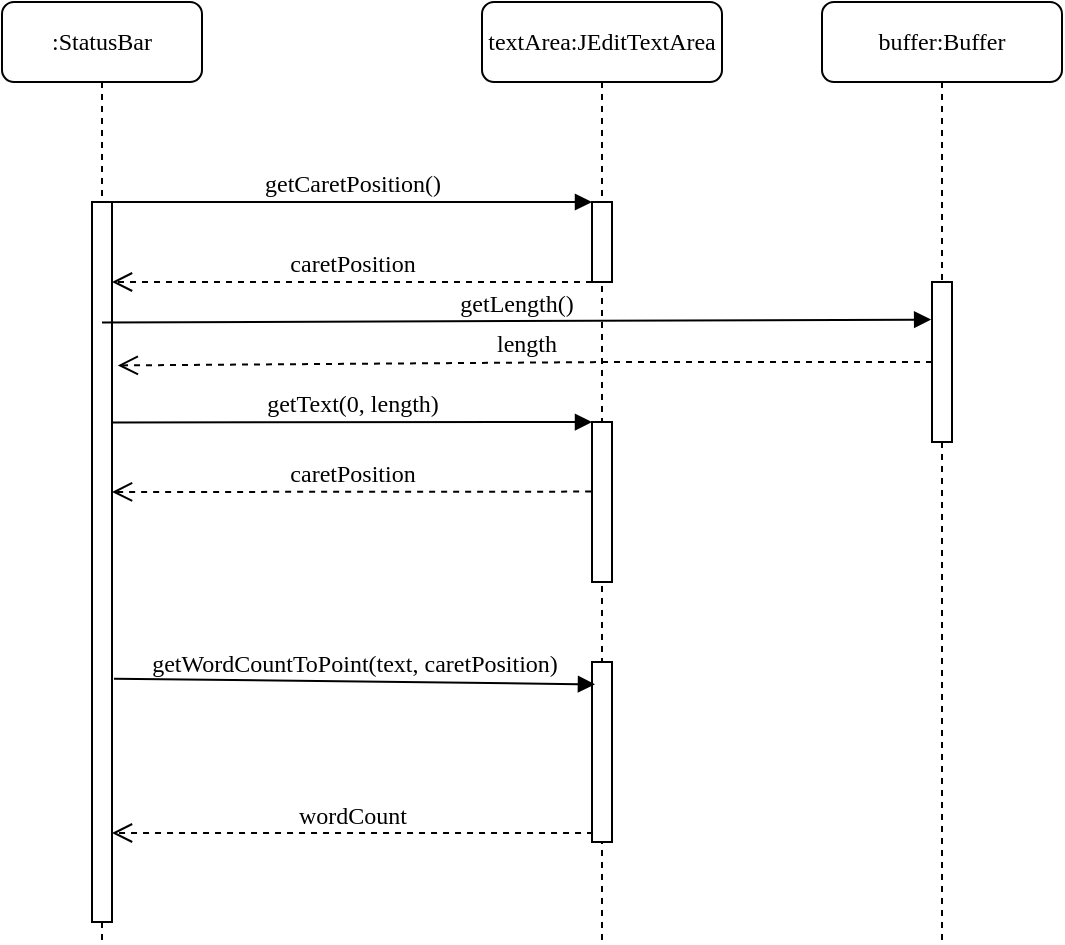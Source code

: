 <mxfile version="10.4.8" type="github"><diagram name="Page-1" id="13e1069c-82ec-6db2-03f1-153e76fe0fe0"><mxGraphModel dx="664" dy="345" grid="1" gridSize="10" guides="1" tooltips="1" connect="1" arrows="1" fold="1" page="1" pageScale="1" pageWidth="1100" pageHeight="850" background="#ffffff" math="0" shadow="0"><root><mxCell id="0"/><mxCell id="1" parent="0"/><mxCell id="7baba1c4bc27f4b0-2" value="textArea:JEditTextArea" style="shape=umlLifeline;perimeter=lifelinePerimeter;whiteSpace=wrap;html=1;container=1;collapsible=0;recursiveResize=0;outlineConnect=0;rounded=1;shadow=0;comic=0;labelBackgroundColor=none;strokeColor=#000000;strokeWidth=1;fillColor=#FFFFFF;fontFamily=Verdana;fontSize=12;fontColor=#000000;align=center;" parent="1" vertex="1"><mxGeometry x="340" y="80" width="120" height="470" as="geometry"/></mxCell><mxCell id="7baba1c4bc27f4b0-10" value="" style="html=1;points=[];perimeter=orthogonalPerimeter;rounded=0;shadow=0;comic=0;labelBackgroundColor=none;strokeColor=#000000;strokeWidth=1;fillColor=#FFFFFF;fontFamily=Verdana;fontSize=12;fontColor=#000000;align=center;" parent="7baba1c4bc27f4b0-2" vertex="1"><mxGeometry x="55" y="100" width="10" height="40" as="geometry"/></mxCell><mxCell id="JP8lejNkXQRIc78JgWqp-2" value="" style="html=1;points=[];perimeter=orthogonalPerimeter;rounded=0;shadow=0;comic=0;labelBackgroundColor=none;strokeColor=#000000;strokeWidth=1;fillColor=#FFFFFF;fontFamily=Verdana;fontSize=12;fontColor=#000000;align=center;" vertex="1" parent="7baba1c4bc27f4b0-2"><mxGeometry x="55" y="330" width="10" height="90" as="geometry"/></mxCell><mxCell id="JP8lejNkXQRIc78JgWqp-5" value="" style="html=1;points=[];perimeter=orthogonalPerimeter;rounded=0;shadow=0;comic=0;labelBackgroundColor=none;strokeColor=#000000;strokeWidth=1;fillColor=#FFFFFF;fontFamily=Verdana;fontSize=12;fontColor=#000000;align=center;" vertex="1" parent="7baba1c4bc27f4b0-2"><mxGeometry x="55" y="210" width="10" height="80" as="geometry"/></mxCell><mxCell id="JP8lejNkXQRIc78JgWqp-6" value="caretPosition" style="html=1;verticalAlign=bottom;endArrow=open;dashed=1;endSize=8;labelBackgroundColor=none;fontFamily=Verdana;fontSize=12;elbow=vertical;exitX=-0.043;exitY=0.435;exitDx=0;exitDy=0;exitPerimeter=0;" edge="1" parent="7baba1c4bc27f4b0-2" source="JP8lejNkXQRIc78JgWqp-5"><mxGeometry relative="1" as="geometry"><mxPoint x="-185" y="245" as="targetPoint"/><mxPoint x="20" y="310.5" as="sourcePoint"/></mxGeometry></mxCell><mxCell id="JP8lejNkXQRIc78JgWqp-7" value="getText(0, length)" style="html=1;verticalAlign=bottom;endArrow=block;entryX=0;entryY=0;labelBackgroundColor=none;fontFamily=Verdana;fontSize=12;edgeStyle=elbowEdgeStyle;elbow=vertical;" edge="1" parent="7baba1c4bc27f4b0-2" target="JP8lejNkXQRIc78JgWqp-5"><mxGeometry relative="1" as="geometry"><mxPoint x="-185" y="210.238" as="sourcePoint"/></mxGeometry></mxCell><mxCell id="7baba1c4bc27f4b0-8" value=":StatusBar" style="shape=umlLifeline;perimeter=lifelinePerimeter;whiteSpace=wrap;html=1;container=1;collapsible=0;recursiveResize=0;outlineConnect=0;rounded=1;shadow=0;comic=0;labelBackgroundColor=none;strokeColor=#000000;strokeWidth=1;fillColor=#FFFFFF;fontFamily=Verdana;fontSize=12;fontColor=#000000;align=center;" parent="1" vertex="1"><mxGeometry x="100" y="80" width="100" height="470" as="geometry"/></mxCell><mxCell id="7baba1c4bc27f4b0-9" value="" style="html=1;points=[];perimeter=orthogonalPerimeter;rounded=0;shadow=0;comic=0;labelBackgroundColor=none;strokeColor=#000000;strokeWidth=1;fillColor=#FFFFFF;fontFamily=Verdana;fontSize=12;fontColor=#000000;align=center;" parent="7baba1c4bc27f4b0-8" vertex="1"><mxGeometry x="45" y="100" width="10" height="360" as="geometry"/></mxCell><mxCell id="7baba1c4bc27f4b0-30" value="caretPosition" style="html=1;verticalAlign=bottom;endArrow=open;dashed=1;endSize=8;labelBackgroundColor=none;fontFamily=Verdana;fontSize=12;elbow=vertical;" parent="1" source="7baba1c4bc27f4b0-10" target="7baba1c4bc27f4b0-9" edge="1"><mxGeometry relative="1" as="geometry"><mxPoint x="170" y="280" as="targetPoint"/><Array as="points"><mxPoint x="340" y="220"/></Array><mxPoint x="360" y="280.5" as="sourcePoint"/></mxGeometry></mxCell><mxCell id="7baba1c4bc27f4b0-11" value="getCaretPosition()" style="html=1;verticalAlign=bottom;endArrow=block;entryX=0;entryY=0;labelBackgroundColor=none;fontFamily=Verdana;fontSize=12;edgeStyle=elbowEdgeStyle;elbow=vertical;" parent="1" source="7baba1c4bc27f4b0-9" target="7baba1c4bc27f4b0-10" edge="1"><mxGeometry relative="1" as="geometry"><mxPoint x="220" y="190" as="sourcePoint"/></mxGeometry></mxCell><mxCell id="JP8lejNkXQRIc78JgWqp-3" value="getWordCountToPoint(text, caretPosition)" style="html=1;verticalAlign=bottom;endArrow=block;entryX=0.148;entryY=0.124;labelBackgroundColor=none;fontFamily=Verdana;fontSize=12;elbow=vertical;entryDx=0;entryDy=0;entryPerimeter=0;exitX=1.1;exitY=0.662;exitDx=0;exitDy=0;exitPerimeter=0;" edge="1" parent="1" source="7baba1c4bc27f4b0-9" target="JP8lejNkXQRIc78JgWqp-2"><mxGeometry relative="1" as="geometry"><mxPoint x="155" y="320" as="sourcePoint"/><mxPoint x="285.048" y="320" as="targetPoint"/></mxGeometry></mxCell><mxCell id="JP8lejNkXQRIc78JgWqp-4" value="wordCount" style="html=1;verticalAlign=bottom;endArrow=open;dashed=1;endSize=8;labelBackgroundColor=none;fontFamily=Verdana;fontSize=12;elbow=vertical;exitX=0.052;exitY=0.95;exitDx=0;exitDy=0;exitPerimeter=0;" edge="1" parent="1" source="JP8lejNkXQRIc78JgWqp-2" target="7baba1c4bc27f4b0-9"><mxGeometry relative="1" as="geometry"><mxPoint x="155" y="396" as="targetPoint"/><mxPoint x="284.571" y="355.048" as="sourcePoint"/></mxGeometry></mxCell><mxCell id="JP8lejNkXQRIc78JgWqp-10" value="buffer:Buffer" style="shape=umlLifeline;perimeter=lifelinePerimeter;whiteSpace=wrap;html=1;container=1;collapsible=0;recursiveResize=0;outlineConnect=0;rounded=1;shadow=0;comic=0;labelBackgroundColor=none;strokeColor=#000000;strokeWidth=1;fillColor=#FFFFFF;fontFamily=Verdana;fontSize=12;fontColor=#000000;align=center;" vertex="1" parent="1"><mxGeometry x="510" y="80" width="120" height="470" as="geometry"/></mxCell><mxCell id="JP8lejNkXQRIc78JgWqp-11" value="" style="html=1;points=[];perimeter=orthogonalPerimeter;rounded=0;shadow=0;comic=0;labelBackgroundColor=none;strokeColor=#000000;strokeWidth=1;fillColor=#FFFFFF;fontFamily=Verdana;fontSize=12;fontColor=#000000;align=center;" vertex="1" parent="JP8lejNkXQRIc78JgWqp-10"><mxGeometry x="55" y="140" width="10" height="80" as="geometry"/></mxCell><mxCell id="JP8lejNkXQRIc78JgWqp-16" value="getLength()" style="html=1;verticalAlign=bottom;endArrow=block;entryX=-0.043;entryY=0.235;labelBackgroundColor=none;fontFamily=Verdana;fontSize=12;elbow=vertical;entryDx=0;entryDy=0;entryPerimeter=0;" edge="1" parent="1" target="JP8lejNkXQRIc78JgWqp-11"><mxGeometry relative="1" as="geometry"><mxPoint x="150" y="240.238" as="sourcePoint"/><mxPoint x="390.048" y="240.238" as="targetPoint"/></mxGeometry></mxCell><mxCell id="JP8lejNkXQRIc78JgWqp-17" value="length" style="html=1;verticalAlign=bottom;endArrow=open;dashed=1;endSize=8;labelBackgroundColor=none;fontFamily=Verdana;fontSize=12;elbow=vertical;entryX=1.29;entryY=0.227;entryDx=0;entryDy=0;entryPerimeter=0;" edge="1" parent="1" source="JP8lejNkXQRIc78JgWqp-11" target="7baba1c4bc27f4b0-9"><mxGeometry relative="1" as="geometry"><mxPoint x="220" y="260" as="targetPoint"/><Array as="points"><mxPoint x="405" y="260"/></Array><mxPoint x="460" y="260" as="sourcePoint"/></mxGeometry></mxCell></root></mxGraphModel></diagram></mxfile>